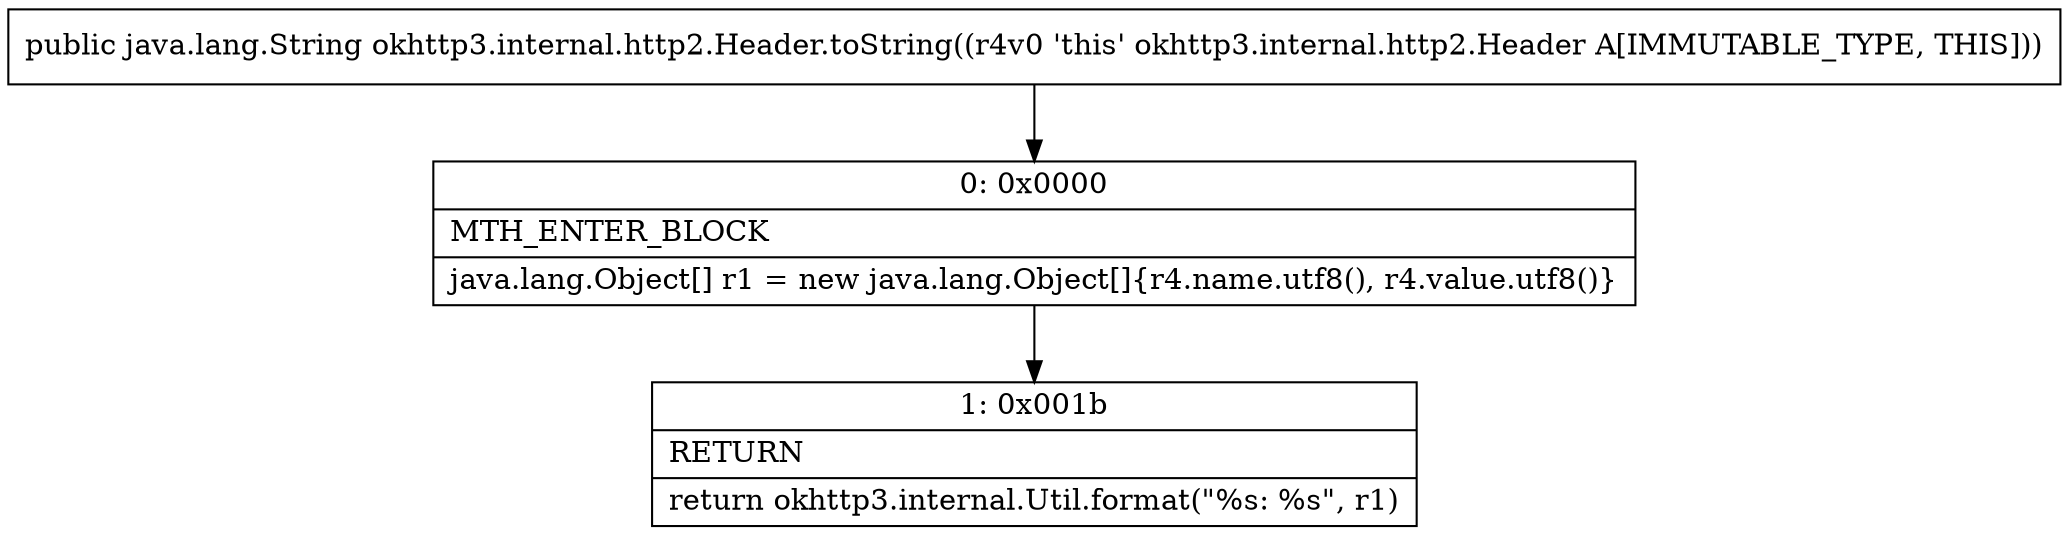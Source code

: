 digraph "CFG forokhttp3.internal.http2.Header.toString()Ljava\/lang\/String;" {
Node_0 [shape=record,label="{0\:\ 0x0000|MTH_ENTER_BLOCK\l|java.lang.Object[] r1 = new java.lang.Object[]\{r4.name.utf8(), r4.value.utf8()\}\l}"];
Node_1 [shape=record,label="{1\:\ 0x001b|RETURN\l|return okhttp3.internal.Util.format(\"%s: %s\", r1)\l}"];
MethodNode[shape=record,label="{public java.lang.String okhttp3.internal.http2.Header.toString((r4v0 'this' okhttp3.internal.http2.Header A[IMMUTABLE_TYPE, THIS])) }"];
MethodNode -> Node_0;
Node_0 -> Node_1;
}

